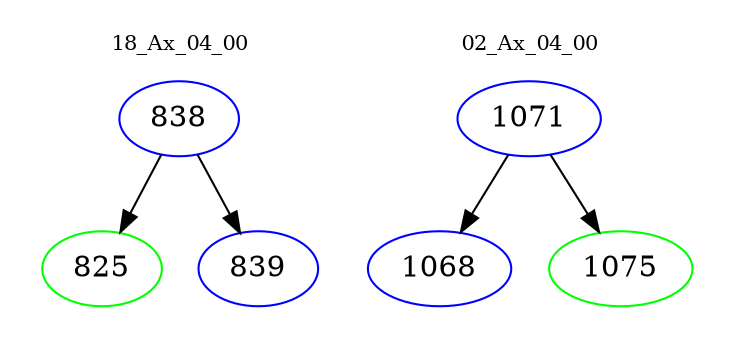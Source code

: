digraph{
subgraph cluster_0 {
color = white
label = "18_Ax_04_00";
fontsize=10;
T0_838 [label="838", color="blue"]
T0_838 -> T0_825 [color="black"]
T0_825 [label="825", color="green"]
T0_838 -> T0_839 [color="black"]
T0_839 [label="839", color="blue"]
}
subgraph cluster_1 {
color = white
label = "02_Ax_04_00";
fontsize=10;
T1_1071 [label="1071", color="blue"]
T1_1071 -> T1_1068 [color="black"]
T1_1068 [label="1068", color="blue"]
T1_1071 -> T1_1075 [color="black"]
T1_1075 [label="1075", color="green"]
}
}
